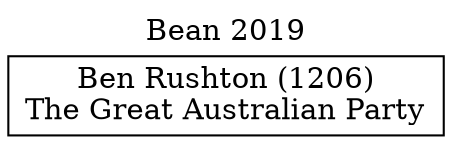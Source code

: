 // House preference flow
digraph "Ben Rushton (1206)_Bean_2019" {
	graph [label="Bean 2019" labelloc=t mclimit=10]
	node [shape=box]
	"Ben Rushton (1206)" [label="Ben Rushton (1206)
The Great Australian Party"]
}
